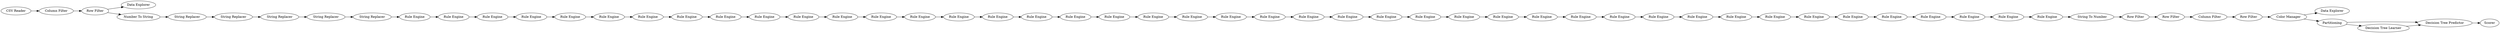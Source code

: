 digraph {
	"-680692036209100347_30" [label="Rule Engine"]
	"-680692036209100347_70" [label="Rule Engine"]
	"-680692036209100347_43" [label="Rule Engine"]
	"-680692036209100347_39" [label="Rule Engine"]
	"-680692036209100347_50" [label="Rule Engine"]
	"-680692036209100347_77" [label="Row Filter"]
	"-680692036209100347_62" [label="Rule Engine"]
	"-680692036209100347_23" [label="Color Manager"]
	"-680692036209100347_75" [label="Row Filter"]
	"-680692036209100347_15" [label="Data Explorer"]
	"-680692036209100347_21" [label="String Replacer"]
	"-680692036209100347_28" [label="Rule Engine"]
	"-680692036209100347_73" [label="Data Explorer"]
	"-680692036209100347_20" [label="String Replacer"]
	"-680692036209100347_47" [label="Rule Engine"]
	"-680692036209100347_48" [label="Rule Engine"]
	"-680692036209100347_49" [label="Rule Engine"]
	"-680692036209100347_61" [label="Rule Engine"]
	"-680692036209100347_63" [label="Rule Engine"]
	"-680692036209100347_68" [label="Rule Engine"]
	"-680692036209100347_82" [label="Decision Tree Predictor"]
	"-680692036209100347_37" [label="Rule Engine"]
	"-680692036209100347_41" [label="Rule Engine"]
	"-680692036209100347_79" [label="Row Filter"]
	"-680692036209100347_60" [label="Rule Engine"]
	"-680692036209100347_54" [label="Rule Engine"]
	"-680692036209100347_12" [label="Row Filter"]
	"-680692036209100347_19" [label="String Replacer"]
	"-680692036209100347_57" [label="Rule Engine"]
	"-680692036209100347_66" [label="Rule Engine"]
	"-680692036209100347_45" [label="Rule Engine"]
	"-680692036209100347_72" [label="String To Number"]
	"-680692036209100347_16" [label="Number To String"]
	"-680692036209100347_33" [label="Rule Engine"]
	"-680692036209100347_35" [label="Rule Engine"]
	"-680692036209100347_69" [label="Rule Engine"]
	"-680692036209100347_17" [label="String Replacer"]
	"-680692036209100347_13" [label="Column Filter"]
	"-680692036209100347_52" [label="Rule Engine"]
	"-680692036209100347_71" [label="Rule Engine"]
	"-680692036209100347_40" [label="Rule Engine"]
	"-680692036209100347_55" [label="Rule Engine"]
	"-680692036209100347_59" [label="Rule Engine"]
	"-680692036209100347_58" [label="Rule Engine"]
	"-680692036209100347_51" [label="Rule Engine"]
	"-680692036209100347_38" [label="Rule Engine"]
	"-680692036209100347_81" [label="Decision Tree Learner"]
	"-680692036209100347_67" [label="Rule Engine"]
	"-680692036209100347_64" [label="Rule Engine"]
	"-680692036209100347_36" [label="Rule Engine"]
	"-680692036209100347_31" [label="Rule Engine"]
	"-680692036209100347_32" [label="Rule Engine"]
	"-680692036209100347_80" [label=Partitioning]
	"-680692036209100347_34" [label="Rule Engine"]
	"-680692036209100347_44" [label="Rule Engine"]
	"-680692036209100347_56" [label="Rule Engine"]
	"-680692036209100347_53" [label="Rule Engine"]
	"-680692036209100347_18" [label="String Replacer"]
	"-680692036209100347_46" [label="Rule Engine"]
	"-680692036209100347_65" [label="Rule Engine"]
	"-680692036209100347_83" [label=Scorer]
	"-680692036209100347_27" [label="CSV Reader"]
	"-680692036209100347_42" [label="Rule Engine"]
	"-680692036209100347_78" [label="Column Filter"]
	"-680692036209100347_77" -> "-680692036209100347_78"
	"-680692036209100347_36" -> "-680692036209100347_37"
	"-680692036209100347_44" -> "-680692036209100347_45"
	"-680692036209100347_13" -> "-680692036209100347_12"
	"-680692036209100347_32" -> "-680692036209100347_34"
	"-680692036209100347_55" -> "-680692036209100347_57"
	"-680692036209100347_62" -> "-680692036209100347_63"
	"-680692036209100347_51" -> "-680692036209100347_52"
	"-680692036209100347_21" -> "-680692036209100347_28"
	"-680692036209100347_68" -> "-680692036209100347_69"
	"-680692036209100347_66" -> "-680692036209100347_67"
	"-680692036209100347_59" -> "-680692036209100347_60"
	"-680692036209100347_47" -> "-680692036209100347_48"
	"-680692036209100347_63" -> "-680692036209100347_64"
	"-680692036209100347_58" -> "-680692036209100347_59"
	"-680692036209100347_28" -> "-680692036209100347_30"
	"-680692036209100347_57" -> "-680692036209100347_56"
	"-680692036209100347_78" -> "-680692036209100347_79"
	"-680692036209100347_80" -> "-680692036209100347_82"
	"-680692036209100347_39" -> "-680692036209100347_40"
	"-680692036209100347_20" -> "-680692036209100347_21"
	"-680692036209100347_23" -> "-680692036209100347_80"
	"-680692036209100347_30" -> "-680692036209100347_31"
	"-680692036209100347_71" -> "-680692036209100347_72"
	"-680692036209100347_60" -> "-680692036209100347_61"
	"-680692036209100347_69" -> "-680692036209100347_70"
	"-680692036209100347_41" -> "-680692036209100347_43"
	"-680692036209100347_61" -> "-680692036209100347_62"
	"-680692036209100347_37" -> "-680692036209100347_38"
	"-680692036209100347_45" -> "-680692036209100347_46"
	"-680692036209100347_54" -> "-680692036209100347_55"
	"-680692036209100347_23" -> "-680692036209100347_73"
	"-680692036209100347_67" -> "-680692036209100347_68"
	"-680692036209100347_43" -> "-680692036209100347_44"
	"-680692036209100347_75" -> "-680692036209100347_77"
	"-680692036209100347_46" -> "-680692036209100347_47"
	"-680692036209100347_80" -> "-680692036209100347_81"
	"-680692036209100347_34" -> "-680692036209100347_33"
	"-680692036209100347_31" -> "-680692036209100347_32"
	"-680692036209100347_65" -> "-680692036209100347_66"
	"-680692036209100347_27" -> "-680692036209100347_13"
	"-680692036209100347_19" -> "-680692036209100347_20"
	"-680692036209100347_72" -> "-680692036209100347_75"
	"-680692036209100347_17" -> "-680692036209100347_18"
	"-680692036209100347_33" -> "-680692036209100347_35"
	"-680692036209100347_12" -> "-680692036209100347_15"
	"-680692036209100347_16" -> "-680692036209100347_17"
	"-680692036209100347_52" -> "-680692036209100347_53"
	"-680692036209100347_82" -> "-680692036209100347_83"
	"-680692036209100347_38" -> "-680692036209100347_39"
	"-680692036209100347_12" -> "-680692036209100347_16"
	"-680692036209100347_50" -> "-680692036209100347_49"
	"-680692036209100347_56" -> "-680692036209100347_58"
	"-680692036209100347_64" -> "-680692036209100347_65"
	"-680692036209100347_35" -> "-680692036209100347_36"
	"-680692036209100347_40" -> "-680692036209100347_42"
	"-680692036209100347_81" -> "-680692036209100347_82"
	"-680692036209100347_49" -> "-680692036209100347_51"
	"-680692036209100347_70" -> "-680692036209100347_71"
	"-680692036209100347_42" -> "-680692036209100347_41"
	"-680692036209100347_53" -> "-680692036209100347_54"
	"-680692036209100347_48" -> "-680692036209100347_50"
	"-680692036209100347_18" -> "-680692036209100347_19"
	"-680692036209100347_79" -> "-680692036209100347_23"
	rankdir=LR
}
